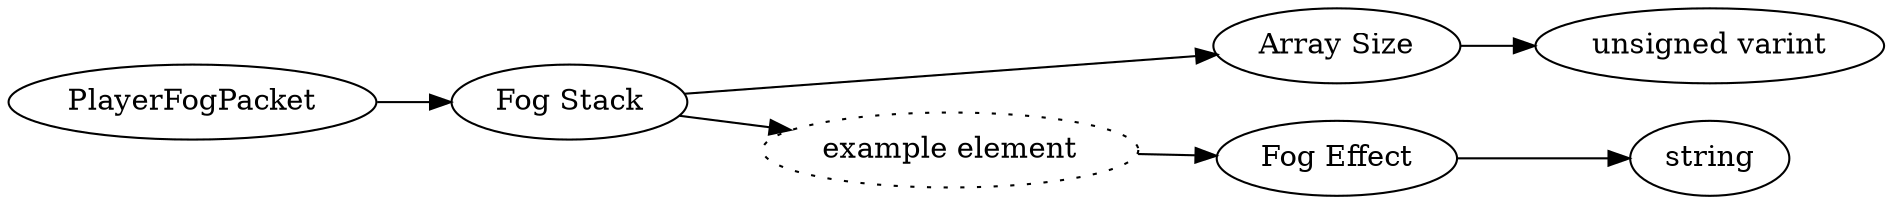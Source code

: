 digraph "PlayerFogPacket" {
rankdir = LR
0
0 -> 1
1 -> 2
2 -> 3
1 -> 4
4 -> 5
5 -> 6

0 [label="PlayerFogPacket",comment="name: \"PlayerFogPacket\", typeName: \"\", id: 0, branchId: 160, recurseId: -1, attributes: 0, notes: \"\""];
1 [label="Fog Stack",comment="name: \"Fog Stack\", typeName: \"\", id: 1, branchId: 0, recurseId: -1, attributes: 8, notes: \"Stack of fog effects created by /fog command\""];
2 [label="Array Size",comment="name: \"Array Size\", typeName: \"\", id: 2, branchId: 0, recurseId: -1, attributes: 0, notes: \"\""];
3 [label="unsigned varint",comment="name: \"unsigned varint\", typeName: \"\", id: 3, branchId: 0, recurseId: -1, attributes: 512, notes: \"\""];
4 [label="example element",style=dotted,comment="name: \"example element\", typeName: \"\", id: 4, branchId: 0, recurseId: -1, attributes: 16, notes: \"\""];
5 [label="Fog Effect",comment="name: \"Fog Effect\", typeName: \"\", id: 5, branchId: 0, recurseId: -1, attributes: 0, notes: \"Fog effect string from /fog command\""];
6 [label="string",comment="name: \"string\", typeName: \"\", id: 6, branchId: 0, recurseId: -1, attributes: 512, notes: \"\""];
{ rank = max;3;6}

}
